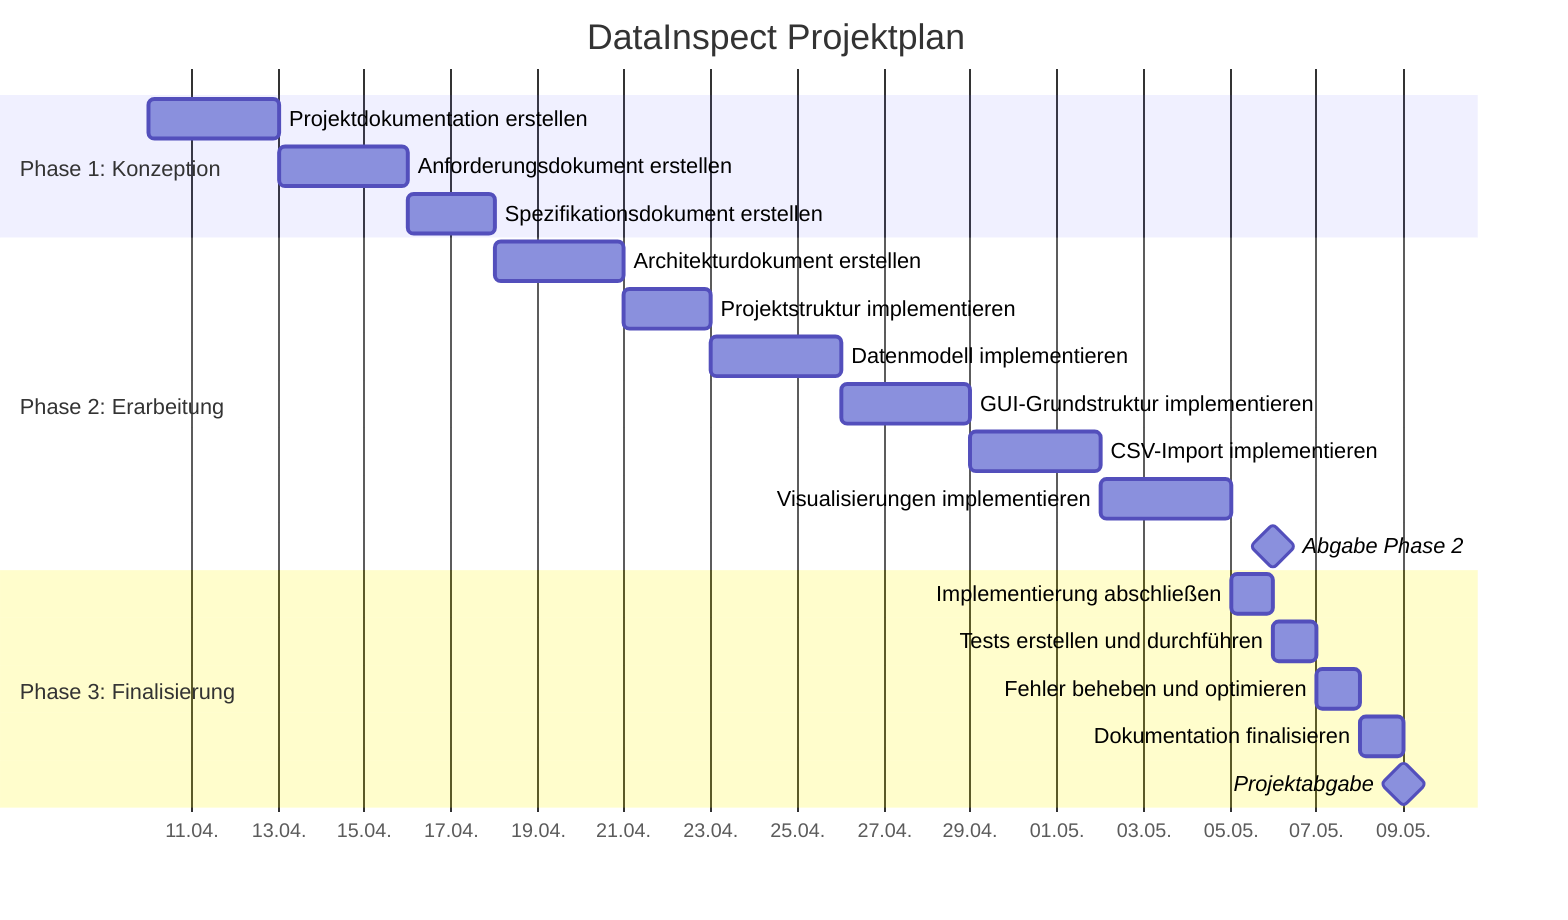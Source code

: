 gantt
    title DataInspect Projektplan
    dateFormat  YYYY-MM-DD
    axisFormat %d.%m.

    section Phase 1: Konzeption
    Projektdokumentation erstellen       :p1_1, 2023-04-10, 3d
    Anforderungsdokument erstellen       :p1_2, after p1_1, 3d
    Spezifikationsdokument erstellen     :p1_3, after p1_2, 2d

    section Phase 2: Erarbeitung
    Architekturdokument erstellen        :p2_1, after p1_3, 3d
    Projektstruktur implementieren       :p2_2, after p2_1, 2d
    Datenmodell implementieren           :p2_3, after p2_2, 3d
    GUI-Grundstruktur implementieren     :p2_4, after p2_3, 3d
    CSV-Import implementieren            :p2_5, after p2_4, 3d
    Visualisierungen implementieren      :p2_6, after p2_5, 3d
    Abgabe Phase 2                       :milestone, m1, 2023-05-06, 0d

    section Phase 3: Finalisierung
    Implementierung abschließen          :p3_1, after p2_6, 1d
    Tests erstellen und durchführen      :p3_2, after p3_1, 1d
    Fehler beheben und optimieren        :p3_3, after p3_2, 1d
    Dokumentation finalisieren           :p3_4, 2023-05-08, 1d
    Projektabgabe                        :milestone, m2, 2023-05-09, 0d